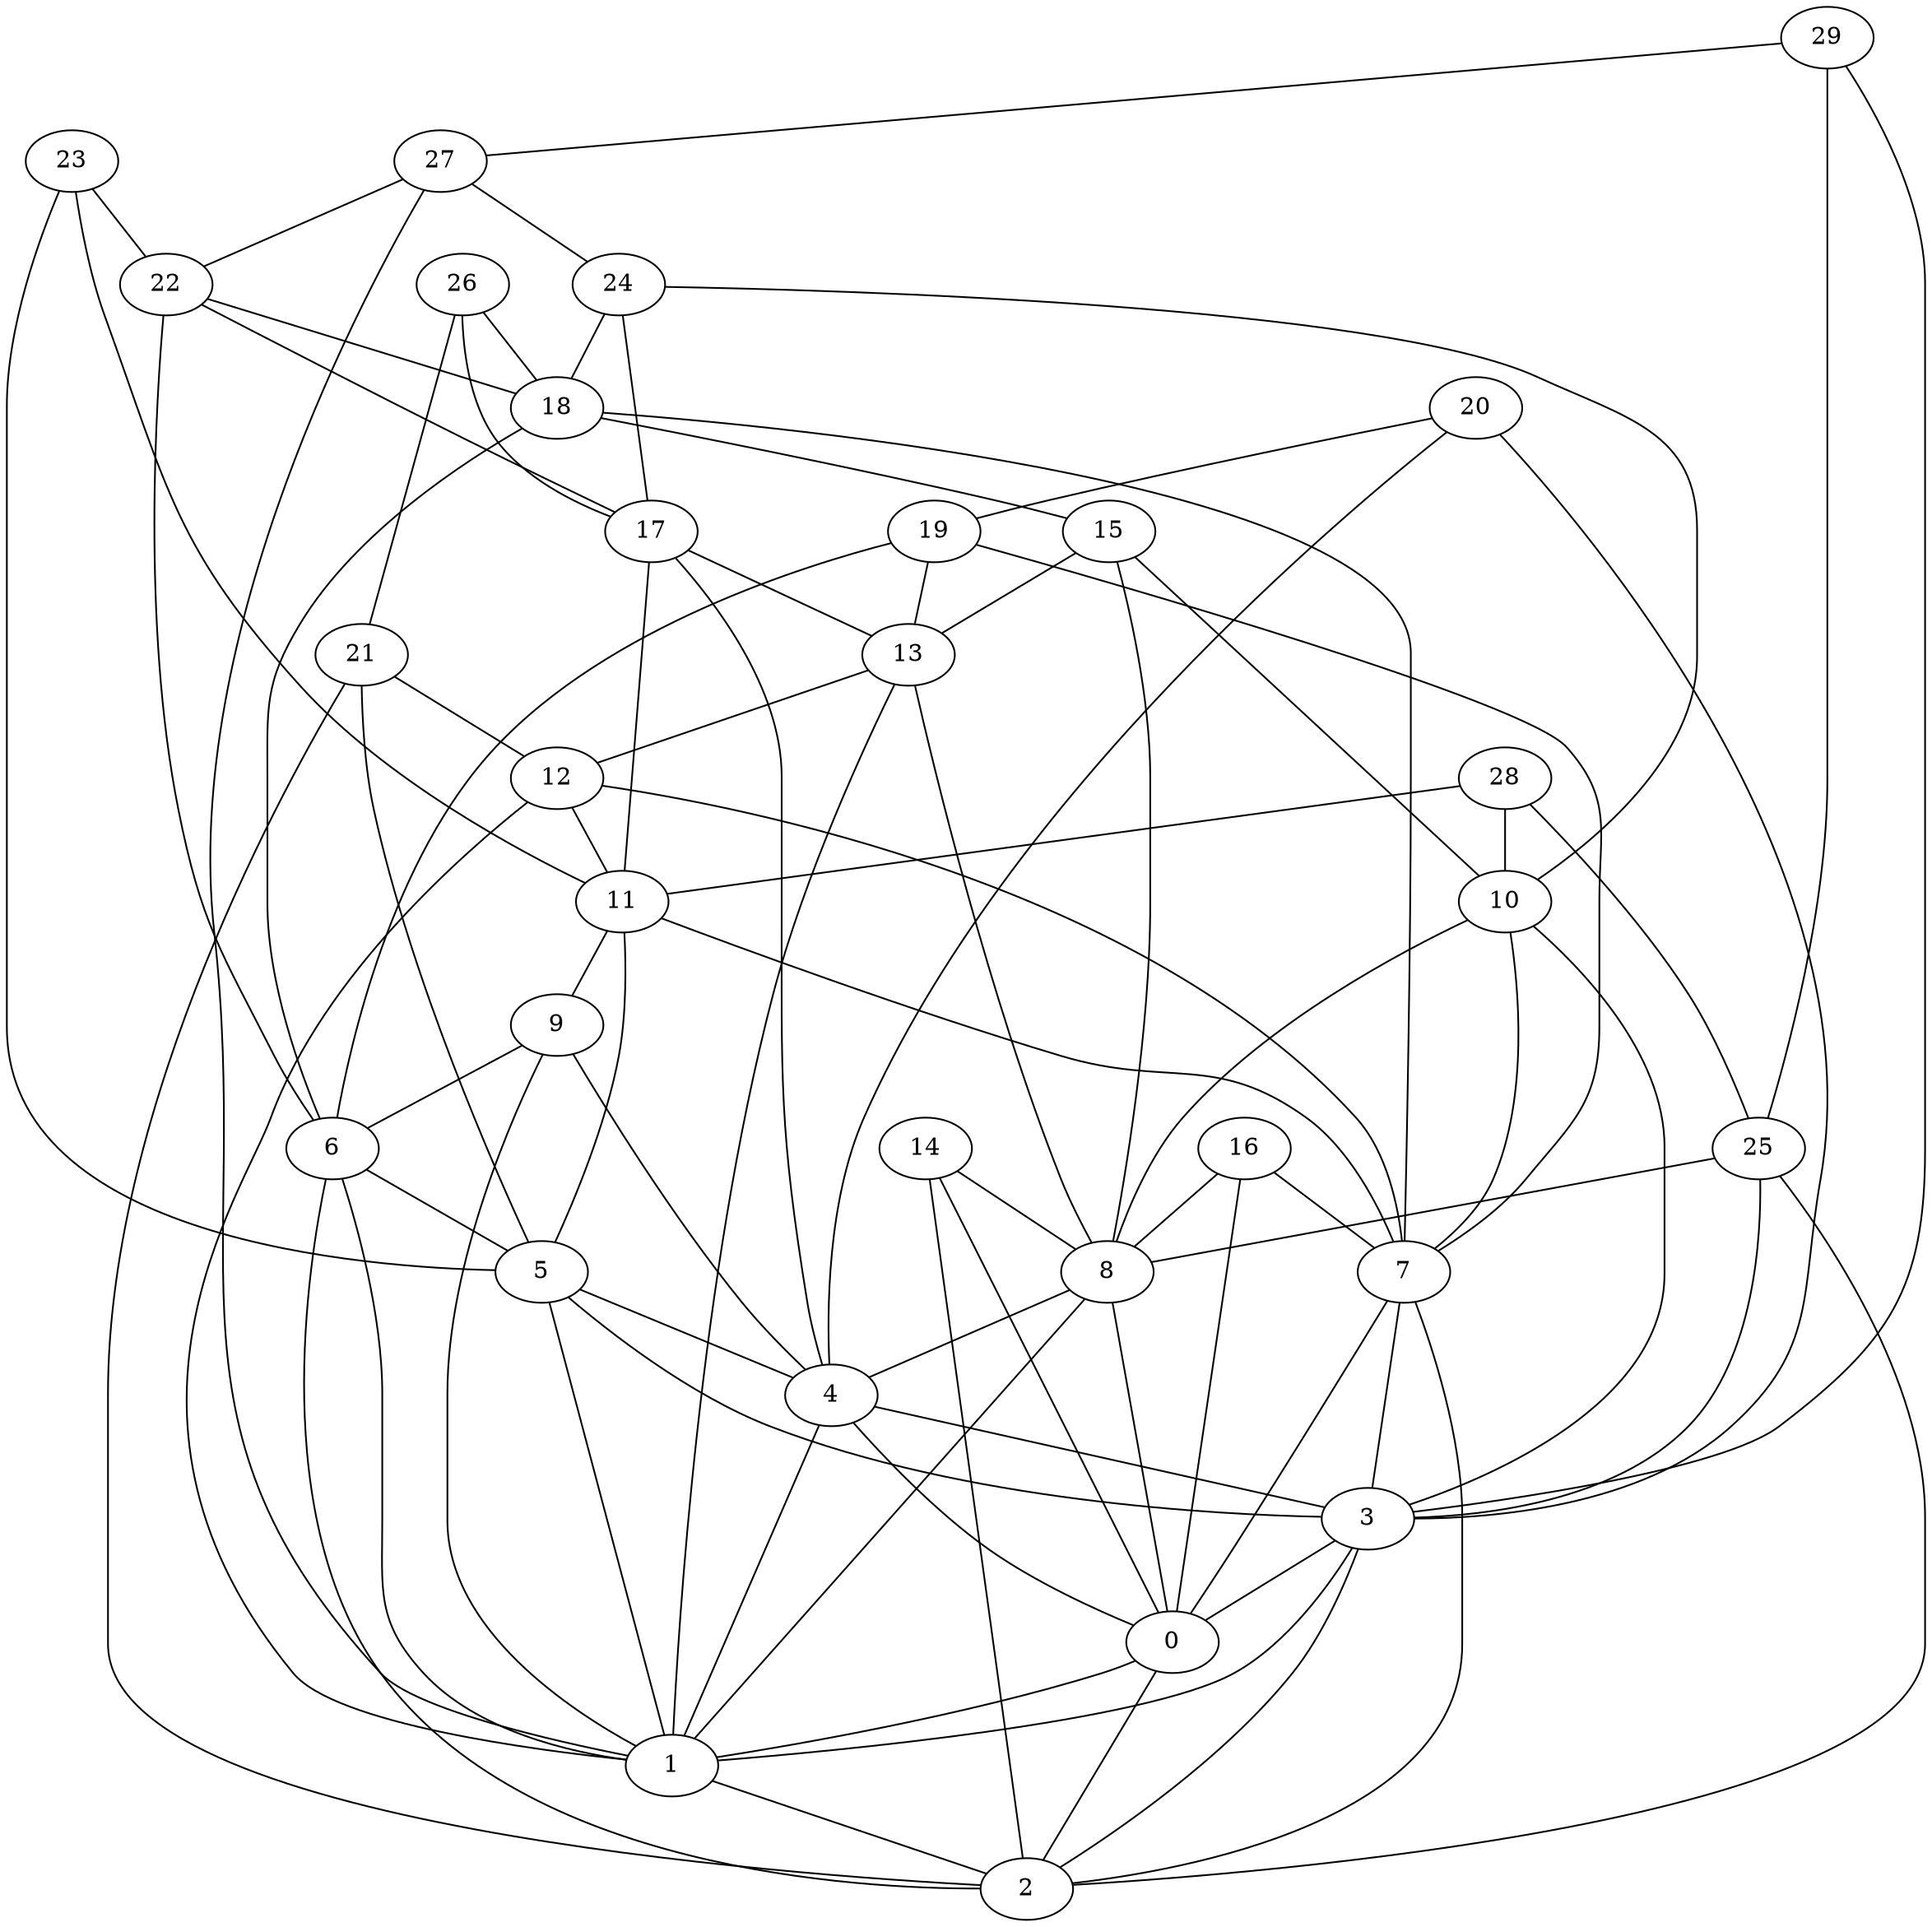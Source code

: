graph {
    0 -- 1;
    0 -- 2;
    1 -- 2;
    3 -- 2;
    3 -- 0;
    3 -- 1;
    4 -- 0;
    4 -- 3;
    4 -- 1;
    5 -- 3;
    5 -- 1;
    5 -- 4;
    6 -- 1;
    6 -- 2;
    6 -- 5;
    7 -- 2;
    7 -- 3;
    7 -- 0;
    8 -- 1;
    8 -- 4;
    8 -- 0;
    9 -- 4;
    9 -- 1;
    9 -- 6;
    10 -- 8;
    10 -- 3;
    10 -- 7;
    11 -- 5;
    11 -- 7;
    11 -- 9;
    12 -- 7;
    12 -- 1;
    12 -- 11;
    13 -- 8;
    13 -- 1;
    13 -- 12;
    14 -- 2;
    14 -- 8;
    14 -- 0;
    15 -- 13;
    15 -- 10;
    15 -- 8;
    16 -- 8;
    16 -- 7;
    16 -- 0;
    17 -- 13;
    17 -- 4;
    17 -- 11;
    18 -- 6;
    18 -- 7;
    18 -- 15;
    19 -- 13;
    19 -- 6;
    19 -- 7;
    20 -- 3;
    20 -- 19;
    20 -- 4;
    21 -- 12;
    21 -- 2;
    21 -- 5;
    22 -- 17;
    22 -- 18;
    22 -- 6;
    23 -- 22;
    23 -- 5;
    23 -- 11;
    24 -- 10;
    24 -- 18;
    24 -- 17;
    25 -- 3;
    25 -- 8;
    25 -- 2;
    26 -- 21;
    26 -- 17;
    26 -- 18;
    27 -- 1;
    27 -- 24;
    27 -- 22;
    28 -- 25;
    28 -- 11;
    28 -- 10;
    29 -- 25;
    29 -- 3;
    29 -- 27;
}
